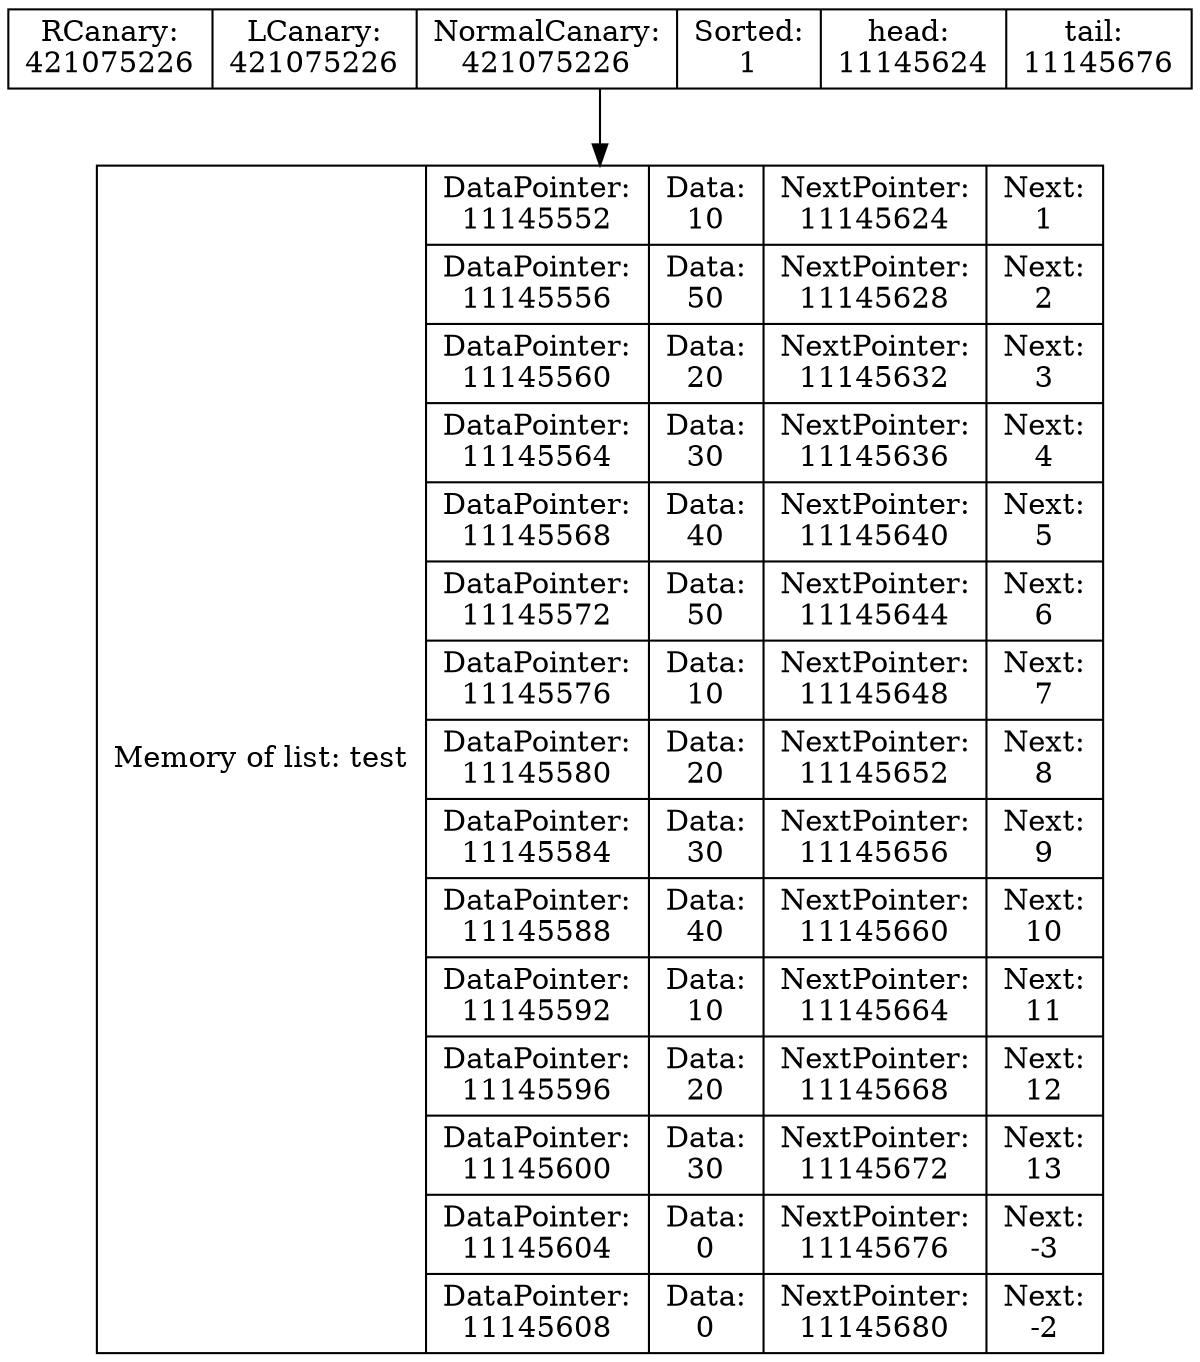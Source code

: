 digraph G{
data [shape=record,label="{Memory of list: test} | {{DataPointer:\n11145552 | Data:\n10 | NextPointer:\n11145624 | Next:\n1}
| {DataPointer:\n11145556 | Data:\n50 | NextPointer:\n11145628 | Next:\n2}
| {DataPointer:\n11145560 | Data:\n20 | NextPointer:\n11145632 | Next:\n3}
| {DataPointer:\n11145564 | Data:\n30 | NextPointer:\n11145636 | Next:\n4}
| {DataPointer:\n11145568 | Data:\n40 | NextPointer:\n11145640 | Next:\n5}
| {DataPointer:\n11145572 | Data:\n50 | NextPointer:\n11145644 | Next:\n6}
| {DataPointer:\n11145576 | Data:\n10 | NextPointer:\n11145648 | Next:\n7}
| {DataPointer:\n11145580 | Data:\n20 | NextPointer:\n11145652 | Next:\n8}
| {DataPointer:\n11145584 | Data:\n30 | NextPointer:\n11145656 | Next:\n9}
| {DataPointer:\n11145588 | Data:\n40 | NextPointer:\n11145660 | Next:\n10}
| {DataPointer:\n11145592 | Data:\n10 | NextPointer:\n11145664 | Next:\n11}
| {DataPointer:\n11145596 | Data:\n20 | NextPointer:\n11145668 | Next:\n12}
| {DataPointer:\n11145600 | Data:\n30 | NextPointer:\n11145672 | Next:\n13}
| {DataPointer:\n11145604 | Data:\n0 | NextPointer:\n11145676 | Next:\n-3}
| {DataPointer:\n11145608 | Data:\n0 | NextPointer:\n11145680 | Next:\n-2}
}"];
Shild [shape=record,label=" RCanary:\n421075226 | LCanary:\n421075226  | NormalCanary:\n421075226 | Sorted:\n1 | head: \n11145624 | tail: \n11145676 "];
Shild->data
}
